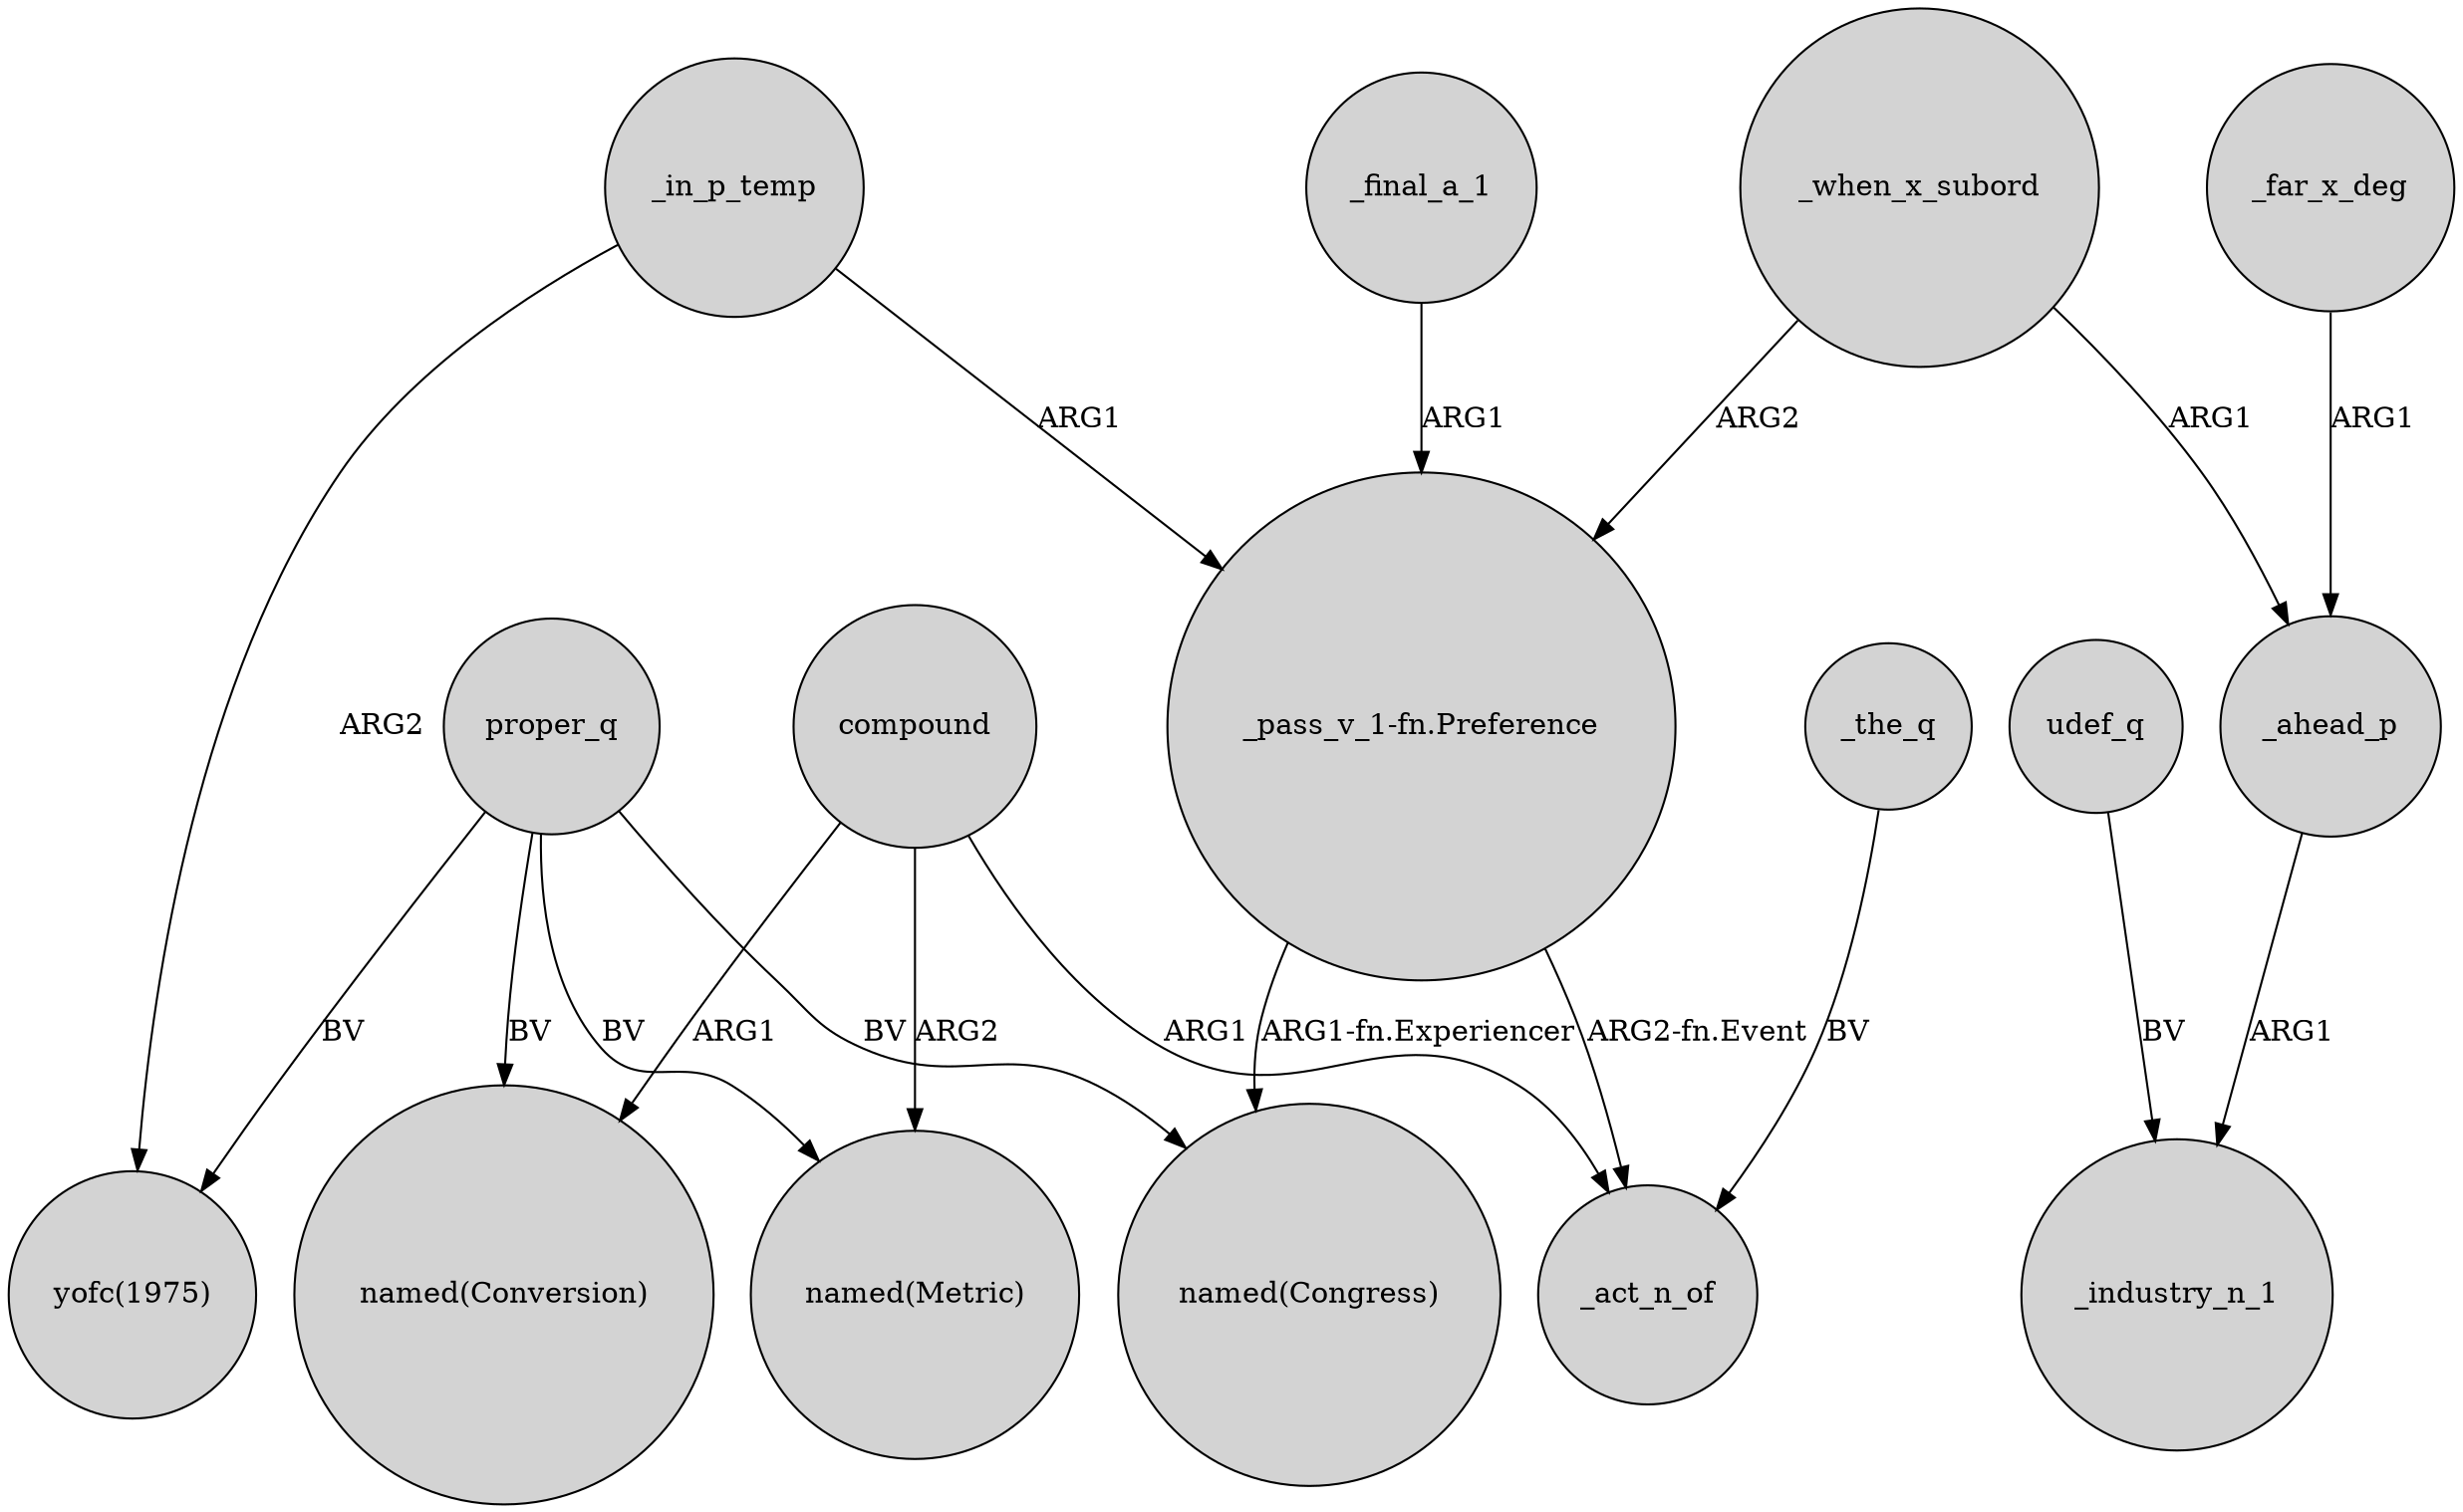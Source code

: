 digraph {
	node [shape=circle style=filled]
	_when_x_subord -> "_pass_v_1-fn.Preference" [label=ARG2]
	compound -> "named(Metric)" [label=ARG2]
	_final_a_1 -> "_pass_v_1-fn.Preference" [label=ARG1]
	proper_q -> "named(Conversion)" [label=BV]
	_far_x_deg -> _ahead_p [label=ARG1]
	_ahead_p -> _industry_n_1 [label=ARG1]
	proper_q -> "named(Congress)" [label=BV]
	_in_p_temp -> "_pass_v_1-fn.Preference" [label=ARG1]
	proper_q -> "yofc(1975)" [label=BV]
	compound -> _act_n_of [label=ARG1]
	proper_q -> "named(Metric)" [label=BV]
	compound -> "named(Conversion)" [label=ARG1]
	_when_x_subord -> _ahead_p [label=ARG1]
	_in_p_temp -> "yofc(1975)" [label=ARG2]
	_the_q -> _act_n_of [label=BV]
	"_pass_v_1-fn.Preference" -> "named(Congress)" [label="ARG1-fn.Experiencer"]
	udef_q -> _industry_n_1 [label=BV]
	"_pass_v_1-fn.Preference" -> _act_n_of [label="ARG2-fn.Event"]
}
